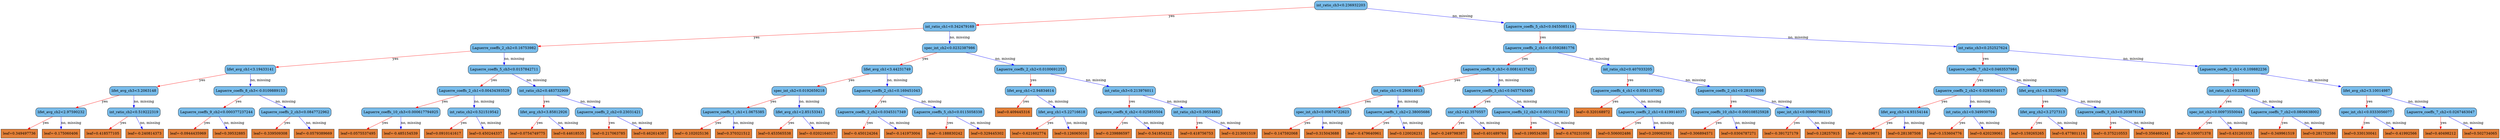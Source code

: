 digraph {
	graph [bb="0,0,8134.8,567",
		rankdir=TB
	];
	node [label="\N"];
	0	[fillcolor="#78bceb",
		height=0.5,
		label="int_ratio_ch3<0.236932203",
		pos="3903.9,549",
		shape=box,
		style="filled, rounded",
		width=2.3264];
	1	[fillcolor="#78bceb",
		height=0.5,
		label="int_ratio_ch1<0.342479169",
		pos="2950.9,460.5",
		shape=box,
		style="filled, rounded",
		width=2.3264];
	0 -> 1	[color="#FF0000",
		label=yes,
		lp="3521.9,504.75",
		pos="e,3035,469.14 3819.7,540.36 3642.7,524.3 3233,487.1 3046.4,470.17"];
	2	[fillcolor="#78bceb",
		height=0.5,
		label="Laguerre_coeffs_5_ch3<0.0455085114",
		pos="5040.9,460.5",
		shape=box,
		style="filled, rounded",
		width=3.2014];
	0 -> 2	[color="#0000FF",
		label="no, missing",
		lp="4606.8,504.75",
		pos="e,4925.5,470.28 3987.9,541.6 4185.5,526.58 4680,488.95 4914.2,471.14"];
	3	[fillcolor="#78bceb",
		height=0.5,
		label="Laguerre_coeffs_2_ch2<0.16753982",
		pos="1636.9,372",
		shape=box,
		style="filled, rounded",
		width=3.0139];
	1 -> 3	[color="#FF0000",
		label=yes,
		lp="2420.9,416.25",
		pos="e,1745.5,380.15 2866.7,453.96 2640.6,439.08 2019.8,398.21 1757,380.91"];
	4	[fillcolor="#78bceb",
		height=0.5,
		label="spec_int_ch2<0.0232387986",
		pos="2950.9,372",
		shape=box,
		style="filled, rounded",
		width=2.4097];
	1 -> 4	[color="#0000FF",
		label="no, missing",
		lp="2982.8,416.25",
		pos="e,2950.9,390.35 2950.9,442.41 2950.9,430.76 2950.9,415.05 2950.9,401.52"];
	5	[fillcolor="#78bceb",
		height=0.5,
		label="Laguerre_coeffs_2_ch1<-0.0592881776",
		pos="5040.9,372",
		shape=box,
		style="filled, rounded",
		width=3.2639];
	2 -> 5	[color="#FF0000",
		label=yes,
		lp="5049.9,416.25",
		pos="e,5040.9,390.35 5040.9,442.41 5040.9,430.76 5040.9,415.05 5040.9,401.52"];
	6	[fillcolor="#78bceb",
		height=0.5,
		label="int_ratio_ch3<0.252527624",
		pos="6468.9,372",
		shape=box,
		style="filled, rounded",
		width=2.3264];
	2 -> 6	[color="#0000FF",
		label="no, missing",
		lp="5914.8,416.25",
		pos="e,6384.9,378.09 5156.5,452.49 5431.5,435.84 6120.3,394.12 6373.5,378.78"];
	7	[fillcolor="#78bceb",
		height=0.5,
		label="lifet_avg_ch1<3.19433141",
		pos="838.88,283.5",
		shape=box,
		style="filled, rounded",
		width=2.2639];
	3 -> 7	[color="#FF0000",
		label=yes,
		lp="1318.9,327.75",
		pos="e,920.64,293.36 1528,359.2 1370.2,342.09 1080.4,310.68 931.95,294.59"];
	8	[fillcolor="#78bceb",
		height=0.5,
		label="Laguerre_coeffs_5_ch3<0.0157842711",
		pos="1636.9,283.5",
		shape=box,
		style="filled, rounded",
		width=3.2014];
	3 -> 8	[color="#0000FF",
		label="no, missing",
		lp="1668.8,327.75",
		pos="e,1636.9,301.85 1636.9,353.91 1636.9,342.26 1636.9,326.55 1636.9,313.02"];
	9	[fillcolor="#78bceb",
		height=0.5,
		label="lifet_avg_ch1<3.44231749",
		pos="2889.9,283.5",
		shape=box,
		style="filled, rounded",
		width=2.2639];
	4 -> 9	[color="#FF0000",
		label=yes,
		lp="2934.9,327.75",
		pos="e,2902.1,301.85 2938.8,353.91 2930.2,341.67 2918.4,324.95 2908.6,310.99"];
	10	[fillcolor="#78bceb",
		height=0.5,
		label="Laguerre_coeffs_2_ch2<0.0100691253",
		pos="3385.9,283.5",
		shape=box,
		style="filled, rounded",
		width=3.2014];
	4 -> 10	[color="#0000FF",
		label="no, missing",
		lp="3239.8,327.75",
		pos="e,3298,301.97 3038.1,353.65 3110.1,339.34 3212.2,319.03 3287.2,304.13"];
	15	[fillcolor="#78bceb",
		height=0.5,
		label="lifet_avg_ch3<3.2063148",
		pos="421.88,195",
		shape=box,
		style="filled, rounded",
		width=2.1701];
	7 -> 15	[color="#FF0000",
		label=yes,
		lp="676.88,239.25",
		pos="e,500.4,212.29 756.99,265.51 686.26,250.84 584.25,229.68 511.38,214.57"];
	16	[fillcolor="#78bceb",
		height=0.5,
		label="Laguerre_coeffs_8_ch3<-0.0109889153",
		pos="838.88,195",
		shape=box,
		style="filled, rounded",
		width=3.2639];
	7 -> 16	[color="#0000FF",
		label="no, missing",
		lp="870.75,239.25",
		pos="e,838.88,213.35 838.88,265.41 838.88,253.76 838.88,238.05 838.88,224.52"];
	17	[fillcolor="#78bceb",
		height=0.5,
		label="Laguerre_coeffs_2_ch1<0.00434393529",
		pos="1538.9,195",
		shape=box,
		style="filled, rounded",
		width=3.2951];
	8 -> 17	[color="#FF0000",
		label=yes,
		lp="1605.9,239.25",
		pos="e,1558.5,213.35 1617.5,265.41 1603.1,252.7 1583.2,235.16 1567.1,220.89"];
	18	[fillcolor="#78bceb",
		height=0.5,
		label="int_ratio_ch2<0.483732909",
		pos="1764.9,195",
		shape=box,
		style="filled, rounded",
		width=2.3264];
	8 -> 18	[color="#0000FF",
		label="no, missing",
		lp="1744.8,239.25",
		pos="e,1739.3,213.27 1662.5,265.2 1681.8,252.12 1708.6,234.01 1730,219.6"];
	31	[fillcolor="#78bceb",
		height=0.5,
		label="lifet_avg_ch2<2.97590232",
		pos="193.88,106.5",
		shape=box,
		style="filled, rounded",
		width=2.2639];
	15 -> 31	[color="#FF0000",
		label=yes,
		lp="337.88,150.75",
		pos="e,239.67,124.87 376.01,176.6 339.76,162.85 288.98,143.58 250.25,128.89"];
	32	[fillcolor="#78bceb",
		height=0.5,
		label="int_ratio_ch2<0.519222319",
		pos="421.88,106.5",
		shape=box,
		style="filled, rounded",
		width=2.3264];
	15 -> 32	[color="#0000FF",
		label="no, missing",
		lp="453.75,150.75",
		pos="e,421.88,124.85 421.88,176.91 421.88,165.26 421.88,149.55 421.88,136.02"];
	33	[fillcolor="#78bceb",
		height=0.5,
		label="Laguerre_coeffs_9_ch2<0.000377237244",
		pos="694.88,106.5",
		shape=box,
		style="filled, rounded",
		width=3.3889];
	16 -> 33	[color="#FF0000",
		label=yes,
		lp="788.88,150.75",
		pos="e,723.62,124.77 810.08,176.7 788.01,163.44 757.33,145.02 733.19,130.51"];
	34	[fillcolor="#78bceb",
		height=0.5,
		label="Laguerre_coeffs_2_ch3<0.0847722962",
		pos="949.88,106.5",
		shape=box,
		style="filled, rounded",
		width=3.2014];
	16 -> 34	[color="#0000FF",
		label="no, missing",
		lp="936.75,150.75",
		pos="e,927.72,124.77 861.07,176.7 877.63,163.8 900.47,146 918.84,131.68"];
	63	[fillcolor="#e48038",
		height=0.5,
		label="leaf=0.349497736",
		pos="57.875,18",
		shape=box,
		style=filled,
		width=1.6076];
	31 -> 63	[color="#FF0000",
		label=yes,
		lp="147.88,62.25",
		pos="e,85.023,36.267 166.68,88.203 146.02,75.062 117.38,56.846 94.67,42.403"];
	64	[fillcolor="#e48038",
		height=0.5,
		label="leaf=-0.175060406",
		pos="193.88,18",
		shape=box,
		style=filled,
		width=1.6701];
	31 -> 64	[color="#0000FF",
		label="no, missing",
		lp="225.75,62.25",
		pos="e,193.88,36.35 193.88,88.41 193.88,76.758 193.88,61.047 193.88,47.519"];
	65	[fillcolor="#e48038",
		height=0.5,
		label="leaf=0.418577105",
		pos="329.88,18",
		shape=box,
		style=filled,
		width=1.6076];
	32 -> 65	[color="#FF0000",
		label=yes,
		lp="393.88,62.25",
		pos="e,348.33,36.35 403.7,88.41 390.18,75.698 371.52,58.157 356.35,43.889"];
	66	[fillcolor="#e48038",
		height=0.5,
		label="leaf=-0.240814373",
		pos="465.88,18",
		shape=box,
		style=filled,
		width=1.6701];
	32 -> 66	[color="#0000FF",
		label="no, missing",
		lp="479.75,62.25",
		pos="e,457.05,36.35 430.57,88.41 436.68,76.405 444.97,60.091 451.99,46.295"];
	67	[fillcolor="#e48038",
		height=0.5,
		label="leaf=-0.0944435969",
		pos="607.88,18",
		shape=box,
		style=filled,
		width=1.7639];
	33 -> 67	[color="#FF0000",
		label=yes,
		lp="668.88,62.25",
		pos="e,625.33,36.35 677.69,88.41 665.02,75.816 647.58,58.481 633.31,44.286"];
	68	[fillcolor="#e48038",
		height=0.5,
		label="leaf=0.39532885",
		pos="743.88,18",
		shape=box,
		style=filled,
		width=1.5139];
	33 -> 68	[color="#0000FF",
		label="no, missing",
		lp="755.75,62.25",
		pos="e,734.05,36.35 704.56,88.41 711.36,76.405 720.6,60.091 728.41,46.295"];
	69	[fillcolor="#e48038",
		height=0.5,
		label="leaf=-0.339509308",
		pos="876.88,18",
		shape=box,
		style=filled,
		width=1.6701];
	34 -> 69	[color="#FF0000",
		label=yes,
		lp="929.88,62.25",
		pos="e,891.52,36.35 935.45,88.41 925.02,76.051 910.74,59.127 898.89,45.085"];
	70	[fillcolor="#e48038",
		height=0.5,
		label="leaf=-0.0579389669",
		pos="1018.9,18",
		shape=box,
		style=filled,
		width=1.7639];
	34 -> 70	[color="#0000FF",
		label="no, missing",
		lp="1022.8,62.25",
		pos="e,1005,36.35 963.51,88.41 973.37,76.051 986.87,59.127 998.07,45.085"];
	35	[fillcolor="#78bceb",
		height=0.5,
		label="Laguerre_coeffs_10_ch3<0.000617794925",
		pos="1300.9,106.5",
		shape=box,
		style="filled, rounded",
		width=3.4826];
	17 -> 35	[color="#FF0000",
		label=yes,
		lp="1450.9,150.75",
		pos="e,1348.7,124.87 1491,176.6 1453.1,162.82 1399.9,143.5 1359.5,128.79"];
	36	[fillcolor="#78bceb",
		height=0.5,
		label="int_ratio_ch2<0.521519542",
		pos="1538.9,106.5",
		shape=box,
		style="filled, rounded",
		width=2.3264];
	17 -> 36	[color="#0000FF",
		label="no, missing",
		lp="1570.8,150.75",
		pos="e,1538.9,124.85 1538.9,176.91 1538.9,165.26 1538.9,149.55 1538.9,136.02"];
	37	[fillcolor="#78bceb",
		height=0.5,
		label="lifet_avg_ch3<3.85812926",
		pos="1764.9,106.5",
		shape=box,
		style="filled, rounded",
		width=2.2639];
	18 -> 37	[color="#FF0000",
		label=yes,
		lp="1773.9,150.75",
		pos="e,1764.9,124.85 1764.9,176.91 1764.9,165.26 1764.9,149.55 1764.9,136.02"];
	38	[fillcolor="#78bceb",
		height=0.5,
		label="Laguerre_coeffs_2_ch2<0.23031421",
		pos="1977.9,106.5",
		shape=box,
		style="filled, rounded",
		width=3.0139];
	18 -> 38	[color="#0000FF",
		label="no, missing",
		lp="1922.8,150.75",
		pos="e,1935.1,124.87 1807.7,176.6 1841.4,162.9 1888.6,143.75 1924.7,129.08"];
	71	[fillcolor="#e48038",
		height=0.5,
		label="leaf=0.0575537495",
		pos="1161.9,18",
		shape=box,
		style=filled,
		width=1.7014];
	35 -> 71	[color="#FF0000",
		label=yes,
		lp="1252.9,62.25",
		pos="e,1189.6,36.267 1273.1,88.203 1251.9,75.003 1222.4,56.683 1199.2,42.209"];
	72	[fillcolor="#e48038",
		height=0.5,
		label="leaf=-0.485154539",
		pos="1300.9,18",
		shape=box,
		style=filled,
		width=1.6701];
	35 -> 72	[color="#0000FF",
		label="no, missing",
		lp="1332.8,62.25",
		pos="e,1300.9,36.35 1300.9,88.41 1300.9,76.758 1300.9,61.047 1300.9,47.519"];
	73	[fillcolor="#e48038",
		height=0.5,
		label="leaf=0.0910141617",
		pos="1439.9,18",
		shape=box,
		style=filled,
		width=1.7014];
	36 -> 73	[color="#FF0000",
		label=yes,
		lp="1507.9,62.25",
		pos="e,1459.7,36.35 1519.3,88.41 1504.8,75.698 1484.7,58.157 1468.4,43.889"];
	74	[fillcolor="#e48038",
		height=0.5,
		label="leaf=0.450244337",
		pos="1576.9,18",
		shape=box,
		style=filled,
		width=1.6076];
	36 -> 74	[color="#0000FF",
		label="no, missing",
		lp="1593.8,62.25",
		pos="e,1569.3,36.35 1546.4,88.41 1551.6,76.522 1558.7,60.41 1564.7,46.702"];
	75	[fillcolor="#e48038",
		height=0.5,
		label="leaf=0.0754749775",
		pos="1713.9,18",
		shape=box,
		style=filled,
		width=1.7014];
	37 -> 75	[color="#FF0000",
		label=yes,
		lp="1753.9,62.25",
		pos="e,1724.1,36.35 1754.8,88.41 1747.7,76.287 1737.9,59.77 1729.7,45.89"];
	76	[fillcolor="#e48038",
		height=0.5,
		label="leaf=0.44618535",
		pos="1847.9,18",
		shape=box,
		style=filled,
		width=1.5139];
	37 -> 76	[color="#0000FF",
		label="no, missing",
		lp="1845.8,62.25",
		pos="e,1831.2,36.35 1781.3,88.41 1793.4,75.816 1810,58.481 1823.6,44.286"];
	77	[fillcolor="#e48038",
		height=0.5,
		label="leaf=0.217063785",
		pos="1977.9,18",
		shape=box,
		style=filled,
		width=1.6076];
	38 -> 77	[color="#FF0000",
		label=yes,
		lp="1986.9,62.25",
		pos="e,1977.9,36.35 1977.9,88.41 1977.9,76.758 1977.9,61.047 1977.9,47.519"];
	78	[fillcolor="#e48038",
		height=0.5,
		label="leaf=0.462614387",
		pos="2111.9,18",
		shape=box,
		style=filled,
		width=1.6076];
	38 -> 78	[color="#0000FF",
		label="no, missing",
		lp="2089.8,62.25",
		pos="e,2085.1,36.267 2004.7,88.203 2025,75.062 2053.2,56.846 2075.6,42.403"];
	19	[fillcolor="#78bceb",
		height=0.5,
		label="spec_int_ch2<0.0192659218",
		pos="2608.9,195",
		shape=box,
		style="filled, rounded",
		width=2.4097];
	9 -> 19	[color="#FF0000",
		label=yes,
		lp="2783.9,239.25",
		pos="e,2665.3,213.37 2833.3,265.1 2788,251.14 2724.2,231.51 2676.2,216.73"];
	20	[fillcolor="#78bceb",
		height=0.5,
		label="Laguerre_coeffs_2_ch1<0.169451043",
		pos="2889.9,195",
		shape=box,
		style="filled, rounded",
		width=3.1076];
	9 -> 20	[color="#0000FF",
		label="no, missing",
		lp="2921.8,239.25",
		pos="e,2889.9,213.35 2889.9,265.41 2889.9,253.76 2889.9,238.05 2889.9,224.52"];
	21	[fillcolor="#78bceb",
		height=0.5,
		label="lifet_avg_ch1<2.94834614",
		pos="3385.9,195",
		shape=box,
		style="filled, rounded",
		width=2.2639];
	10 -> 21	[color="#FF0000",
		label=yes,
		lp="3394.9,239.25",
		pos="e,3385.9,213.35 3385.9,265.41 3385.9,253.76 3385.9,238.05 3385.9,224.52"];
	22	[fillcolor="#78bceb",
		height=0.5,
		label="int_ratio_ch3<0.213976011",
		pos="3668.9,195",
		shape=box,
		style="filled, rounded",
		width=2.3264];
	10 -> 22	[color="#0000FF",
		label="no, missing",
		lp="3584.8,239.25",
		pos="e,3612,213.37 3442.8,265.1 3488.5,251.14 3552.7,231.51 3601,216.73"];
	39	[fillcolor="#78bceb",
		height=0.5,
		label="Laguerre_coeffs_1_ch1<1.0675385",
		pos="2383.9,106.5",
		shape=box,
		style="filled, rounded",
		width=2.9201];
	19 -> 39	[color="#FF0000",
		label=yes,
		lp="2525.9,150.75",
		pos="e,2429.1,124.87 2563.6,176.6 2527.8,162.85 2477.7,143.58 2439.5,128.89"];
	40	[fillcolor="#78bceb",
		height=0.5,
		label="lifet_avg_ch1<2.85153341",
		pos="2608.9,106.5",
		shape=box,
		style="filled, rounded",
		width=2.2639];
	19 -> 40	[color="#0000FF",
		label="no, missing",
		lp="2640.8,150.75",
		pos="e,2608.9,124.85 2608.9,176.91 2608.9,165.26 2608.9,149.55 2608.9,136.02"];
	41	[fillcolor="#78bceb",
		height=0.5,
		label="Laguerre_coeffs_2_ch2<0.0345317349",
		pos="2846.9,106.5",
		shape=box,
		style="filled, rounded",
		width=3.2014];
	20 -> 41	[color="#FF0000",
		label=yes,
		lp="2881.9,150.75",
		pos="e,2855.5,124.85 2881.4,176.91 2875.4,164.9 2867.3,148.59 2860.4,134.8"];
	42	[fillcolor="#78bceb",
		height=0.5,
		label="Laguerre_coeffs_5_ch3<0.0115058338",
		pos="3095.9,106.5",
		shape=box,
		style="filled, rounded",
		width=3.2014];
	20 -> 42	[color="#0000FF",
		label="no, missing",
		lp="3043.8,150.75",
		pos="e,3054.4,124.91 2931.1,176.7 2963.5,163.08 3009,143.99 3043.9,129.32"];
	79	[fillcolor="#e48038",
		height=0.5,
		label="leaf=-0.102025136",
		pos="2247.9,18",
		shape=box,
		style=filled,
		width=1.6701];
	39 -> 79	[color="#FF0000",
		label=yes,
		lp="2337.9,62.25",
		pos="e,2275,36.267 2356.7,88.203 2336,75.062 2307.4,56.846 2284.7,42.403"];
	80	[fillcolor="#e48038",
		height=0.5,
		label="leaf=0.370321512",
		pos="2383.9,18",
		shape=box,
		style=filled,
		width=1.6076];
	39 -> 80	[color="#0000FF",
		label="no, missing",
		lp="2415.8,62.25",
		pos="e,2383.9,36.35 2383.9,88.41 2383.9,76.758 2383.9,61.047 2383.9,47.519"];
	81	[fillcolor="#e48038",
		height=0.5,
		label="leaf=0.453565538",
		pos="2517.9,18",
		shape=box,
		style=filled,
		width=1.6076];
	40 -> 81	[color="#FF0000",
		label=yes,
		lp="2580.9,62.25",
		pos="e,2536.1,36.35 2590.9,88.41 2577.5,75.698 2559.1,58.157 2544.1,43.889"];
	82	[fillcolor="#e48038",
		height=0.5,
		label="leaf=-0.0202164017",
		pos="2656.9,18",
		shape=box,
		style=filled,
		width=1.7639];
	40 -> 82	[color="#0000FF",
		label="no, missing",
		lp="2669.8,62.25",
		pos="e,2647.2,36.35 2618.4,88.41 2625,76.405 2634.1,60.091 2641.7,46.295"];
	83	[fillcolor="#e48038",
		height=0.5,
		label="leaf=-0.450124264",
		pos="2798.9,18",
		shape=box,
		style=filled,
		width=1.6701];
	41 -> 83	[color="#FF0000",
		label=yes,
		lp="2836.9,62.25",
		pos="e,2808.5,36.35 2837.4,88.41 2830.7,76.405 2821.7,60.091 2814,46.295"];
	84	[fillcolor="#e48038",
		height=0.5,
		label="leaf=-0.141973004",
		pos="2936.9,18",
		shape=box,
		style=filled,
		width=1.6701];
	41 -> 84	[color="#0000FF",
		label="no, missing",
		lp="2932.8,62.25",
		pos="e,2918.8,36.35 2864.7,88.41 2877.8,75.816 2895.8,58.481 2910.6,44.286"];
	85	[fillcolor="#e48038",
		height=0.5,
		label="leaf=-0.188830242",
		pos="3074.9,18",
		shape=box,
		style=filled,
		width=1.6701];
	42 -> 85	[color="#FF0000",
		label=yes,
		lp="3096.9,62.25",
		pos="e,3079.1,36.35 3091.7,88.41 3088.9,76.758 3085.1,61.047 3081.8,47.519"];
	86	[fillcolor="#e48038",
		height=0.5,
		label="leaf=0.329445302",
		pos="3210.9,18",
		shape=box,
		style=filled,
		width=1.6076];
	42 -> 86	[color="#0000FF",
		label="no, missing",
		lp="3195.8,62.25",
		pos="e,3187.9,36.267 3118.9,88.203 3136,75.297 3159.7,57.498 3178.7,43.183"];
	43	[fillcolor="#e48038",
		height=0.5,
		label="leaf=0.409445316",
		pos="3293.9,106.5",
		shape=box,
		style=filled,
		width=1.6076];
	21 -> 43	[color="#FF0000",
		label=yes,
		lp="3357.9,150.75",
		pos="e,3312.3,124.85 3367.7,176.91 3354.2,164.2 3335.5,146.66 3320.3,132.39"];
	44	[fillcolor="#78bceb",
		height=0.5,
		label="lifet_avg_ch1<5.22716618",
		pos="3450.9,106.5",
		shape=box,
		style="filled, rounded",
		width=2.2639];
	21 -> 44	[color="#0000FF",
		label="no, missing",
		lp="3456.8,150.75",
		pos="e,3437.8,124.85 3398.7,176.91 3407.9,164.67 3420.5,147.95 3431,133.99"];
	45	[fillcolor="#78bceb",
		height=0.5,
		label="Laguerre_coeffs_6_ch2<-0.025855504",
		pos="3668.9,106.5",
		shape=box,
		style="filled, rounded",
		width=3.1701];
	22 -> 45	[color="#FF0000",
		label=yes,
		lp="3677.9,150.75",
		pos="e,3668.9,124.85 3668.9,176.91 3668.9,165.26 3668.9,149.55 3668.9,136.02"];
	46	[fillcolor="#78bceb",
		height=0.5,
		label="int_ratio_ch2<0.39554882",
		pos="3892.9,106.5",
		shape=box,
		style="filled, rounded",
		width=2.2326];
	22 -> 46	[color="#0000FF",
		label="no, missing",
		lp="3833.8,150.75",
		pos="e,3847.9,124.87 3713.9,176.6 3749.6,162.85 3799.4,143.58 3837.5,128.89"];
	87	[fillcolor="#e48038",
		height=0.5,
		label="leaf=-0.621602774",
		pos="3346.9,18",
		shape=box,
		style=filled,
		width=1.6701];
	44 -> 87	[color="#FF0000",
		label=yes,
		lp="3417.9,62.25",
		pos="e,3367.7,36.35 3430.3,88.41 3414.9,75.581 3393.6,57.831 3376.3,43.493"];
	88	[fillcolor="#e48038",
		height=0.5,
		label="leaf=0.126065016",
		pos="3482.9,18",
		shape=box,
		style=filled,
		width=1.6076];
	44 -> 88	[color="#0000FF",
		label="no, missing",
		lp="3501.8,62.25",
		pos="e,3476.5,36.35 3457.2,88.41 3461.6,76.64 3467.4,60.729 3472.5,47.11"];
	89	[fillcolor="#e48038",
		height=0.5,
		label="leaf=-0.239886597",
		pos="3618.9,18",
		shape=box,
		style=filled,
		width=1.6701];
	45 -> 89	[color="#FF0000",
		label=yes,
		lp="3657.9,62.25",
		pos="e,3628.9,36.35 3659,88.41 3652.1,76.405 3642.6,60.091 3634.7,46.295"];
	90	[fillcolor="#e48038",
		height=0.5,
		label="leaf=-0.541854322",
		pos="3756.9,18",
		shape=box,
		style=filled,
		width=1.6701];
	45 -> 90	[color="#0000FF",
		label="no, missing",
		lp="3752.8,62.25",
		pos="e,3739.2,36.35 3686.3,88.41 3699.1,75.816 3716.7,58.481 3731.2,44.286"];
	91	[fillcolor="#e48038",
		height=0.5,
		label="leaf=0.418756753",
		pos="3892.9,18",
		shape=box,
		style=filled,
		width=1.6076];
	46 -> 91	[color="#FF0000",
		label=yes,
		lp="3901.9,62.25",
		pos="e,3892.9,36.35 3892.9,88.41 3892.9,76.758 3892.9,61.047 3892.9,47.519"];
	92	[fillcolor="#e48038",
		height=0.5,
		label="leaf=-0.213001519",
		pos="4028.9,18",
		shape=box,
		style=filled,
		width=1.6701];
	46 -> 92	[color="#0000FF",
		label="no, missing",
		lp="4005.8,62.25",
		pos="e,4001.7,36.267 3920.1,88.203 3940.7,75.062 3969.4,56.846 3992.1,42.403"];
	11	[fillcolor="#78bceb",
		height=0.5,
		label="Laguerre_coeffs_8_ch3<-0.00814137422",
		pos="4835.9,283.5",
		shape=box,
		style="filled, rounded",
		width=3.3576];
	5 -> 11	[color="#FF0000",
		label=yes,
		lp="4965.9,327.75",
		pos="e,4877.1,301.91 4999.9,353.7 4967.6,340.08 4922.4,320.99 4887.6,306.32"];
	12	[fillcolor="#78bceb",
		height=0.5,
		label="int_ratio_ch2<0.407033205",
		pos="5242.9,283.5",
		shape=box,
		style="filled, rounded",
		width=2.3264];
	5 -> 12	[color="#0000FF",
		label="no, missing",
		lp="5192.8,327.75",
		pos="e,5202.2,301.91 5081.3,353.7 5113.1,340.08 5157.7,320.99 5191.9,306.32"];
	13	[fillcolor="#78bceb",
		height=0.5,
		label="Laguerre_coeffs_7_ch2<0.0463537984",
		pos="6468.9,283.5",
		shape=box,
		style="filled, rounded",
		width=3.2014];
	6 -> 13	[color="#FF0000",
		label=yes,
		lp="6477.9,327.75",
		pos="e,6468.9,301.85 6468.9,353.91 6468.9,342.26 6468.9,326.55 6468.9,313.02"];
	14	[fillcolor="#78bceb",
		height=0.5,
		label="Laguerre_coeffs_2_ch1<-0.109882236",
		pos="7327.9,283.5",
		shape=box,
		style="filled, rounded",
		width=3.1701];
	6 -> 14	[color="#0000FF",
		label="no, missing",
		lp="7007.8,327.75",
		pos="e,7213.5,296.02 6552.8,362.55 6704.4,347.28 7024.5,315.05 7202.3,297.15"];
	23	[fillcolor="#78bceb",
		height=0.5,
		label="int_ratio_ch1<0.280614913",
		pos="4547.9,195",
		shape=box,
		style="filled, rounded",
		width=2.3264];
	11 -> 23	[color="#FF0000",
		label=yes,
		lp="4726.9,239.25",
		pos="e,4605.7,213.37 4777.9,265.1 4731.4,251.11 4665.8,231.42 4616.6,216.64"];
	24	[fillcolor="#78bceb",
		height=0.5,
		label="Laguerre_coeffs_3_ch1<0.0457743406",
		pos="4835.9,195",
		shape=box,
		style="filled, rounded",
		width=3.2014];
	11 -> 24	[color="#0000FF",
		label="no, missing",
		lp="4867.8,239.25",
		pos="e,4835.9,213.35 4835.9,265.41 4835.9,253.76 4835.9,238.05 4835.9,224.52"];
	25	[fillcolor="#78bceb",
		height=0.5,
		label="Laguerre_coeffs_4_ch1<-0.0561107062",
		pos="5242.9,195",
		shape=box,
		style="filled, rounded",
		width=3.2639];
	12 -> 25	[color="#FF0000",
		label=yes,
		lp="5251.9,239.25",
		pos="e,5242.9,213.35 5242.9,265.41 5242.9,253.76 5242.9,238.05 5242.9,224.52"];
	26	[fillcolor="#78bceb",
		height=0.5,
		label="Laguerre_coeffs_2_ch1<0.281915098",
		pos="5630.9,195",
		shape=box,
		style="filled, rounded",
		width=3.1076];
	12 -> 26	[color="#0000FF",
		label="no, missing",
		lp="5503.8,239.25",
		pos="e,5552.6,213.45 5320.9,265.1 5384.8,250.87 5475,230.74 5541.7,215.88"];
	47	[fillcolor="#78bceb",
		height=0.5,
		label="spec_int_ch3<0.00674722623",
		pos="4302.9,106.5",
		shape=box,
		style="filled, rounded",
		width=2.5035];
	23 -> 47	[color="#FF0000",
		label=yes,
		lp="4456.9,150.75",
		pos="e,4352.1,124.87 4498.6,176.6 4459.5,162.79 4404.6,143.42 4362.9,128.7"];
	48	[fillcolor="#78bceb",
		height=0.5,
		label="Laguerre_coeffs_1_ch2<2.38005686",
		pos="4547.9,106.5",
		shape=box,
		style="filled, rounded",
		width=3.0139];
	23 -> 48	[color="#0000FF",
		label="no, missing",
		lp="4579.8,150.75",
		pos="e,4547.9,124.85 4547.9,176.91 4547.9,165.26 4547.9,149.55 4547.9,136.02"];
	49	[fillcolor="#78bceb",
		height=0.5,
		label="snr_ch2<42.3570557",
		pos="4772.9,106.5",
		shape=box,
		style="filled, rounded",
		width=1.8264];
	24 -> 49	[color="#FF0000",
		label=yes,
		lp="4819.9,150.75",
		pos="e,4785.5,124.85 4823.4,176.91 4814.5,164.67 4802.3,147.95 4792.2,133.99"];
	50	[fillcolor="#78bceb",
		height=0.5,
		label="Laguerre_coeffs_12_ch2<-0.00311270612",
		pos="4980.9,106.5",
		shape=box,
		style="filled, rounded",
		width=3.4514];
	24 -> 50	[color="#0000FF",
		label="no, missing",
		lp="4953.8,150.75",
		pos="e,4951.9,124.77 4864.9,176.7 4887.1,163.44 4918,145.02 4942.3,130.51"];
	93	[fillcolor="#e48038",
		height=0.5,
		label="leaf=-0.147592068",
		pos="4166.9,18",
		shape=box,
		style=filled,
		width=1.6701];
	47 -> 93	[color="#FF0000",
		label=yes,
		lp="4256.9,62.25",
		pos="e,4194,36.267 4275.7,88.203 4255,75.062 4226.4,56.846 4203.7,42.403"];
	94	[fillcolor="#e48038",
		height=0.5,
		label="leaf=0.315043688",
		pos="4302.9,18",
		shape=box,
		style=filled,
		width=1.6076];
	47 -> 94	[color="#0000FF",
		label="no, missing",
		lp="4334.8,62.25",
		pos="e,4302.9,36.35 4302.9,88.41 4302.9,76.758 4302.9,61.047 4302.9,47.519"];
	95	[fillcolor="#e48038",
		height=0.5,
		label="leaf=-0.479640961",
		pos="4438.9,18",
		shape=box,
		style=filled,
		width=1.6701];
	48 -> 95	[color="#FF0000",
		label=yes,
		lp="4512.9,62.25",
		pos="e,4460.6,36.267 4526.1,88.203 4509.9,75.356 4487.6,57.661 4469.6,43.38"];
	96	[fillcolor="#e48038",
		height=0.5,
		label="leaf=0.120026231",
		pos="4574.9,18",
		shape=box,
		style=filled,
		width=1.6076];
	48 -> 96	[color="#0000FF",
		label="no, missing",
		lp="4595.8,62.25",
		pos="e,4569.5,36.35 4553.2,88.41 4556.9,76.64 4561.8,60.729 4566.1,47.11"];
	97	[fillcolor="#e48038",
		height=0.5,
		label="leaf=-0.249798387",
		pos="4710.9,18",
		shape=box,
		style=filled,
		width=1.6701];
	49 -> 97	[color="#FF0000",
		label=yes,
		lp="4756.9,62.25",
		pos="e,4723.3,36.35 4760.6,88.41 4751.9,76.169 4739.9,59.449 4729.9,45.487"];
	98	[fillcolor="#e48038",
		height=0.5,
		label="leaf=0.401489764",
		pos="4846.9,18",
		shape=box,
		style=filled,
		width=1.6076];
	49 -> 98	[color="#0000FF",
		label="no, missing",
		lp="4848.8,62.25",
		pos="e,4832,36.35 4787.5,88.41 4798.1,76.051 4812.5,59.127 4824.6,45.085"];
	99	[fillcolor="#e48038",
		height=0.5,
		label="leaf=0.199534386",
		pos="4980.9,18",
		shape=box,
		style=filled,
		width=1.6076];
	50 -> 99	[color="#FF0000",
		label=yes,
		lp="4989.9,62.25",
		pos="e,4980.9,36.35 4980.9,88.41 4980.9,76.758 4980.9,61.047 4980.9,47.519"];
	100	[fillcolor="#e48038",
		height=0.5,
		label="leaf=-0.470231056",
		pos="5116.9,18",
		shape=box,
		style=filled,
		width=1.6701];
	50 -> 100	[color="#0000FF",
		label="no, missing",
		lp="5093.8,62.25",
		pos="e,5089.7,36.267 5008.1,88.203 5028.7,75.062 5057.4,56.846 5080.1,42.403"];
	51	[fillcolor="#e48038",
		height=0.5,
		label="leaf=-0.320168972",
		pos="5182.9,106.5",
		shape=box,
		style=filled,
		width=1.6701];
	25 -> 51	[color="#FF0000",
		label=yes,
		lp="5227.9,150.75",
		pos="e,5194.9,124.85 5231,176.91 5222.5,164.67 5210.9,147.95 5201.2,133.99"];
	52	[fillcolor="#78bceb",
		height=0.5,
		label="Laguerre_coeffs_2_ch1<0.419914037",
		pos="5372.9,106.5",
		shape=box,
		style="filled, rounded",
		width=3.1076];
	25 -> 52	[color="#0000FF",
		label="no, missing",
		lp="5351.8,150.75",
		pos="e,5346.9,124.77 5268.9,176.7 5288.5,163.62 5315.8,145.51 5337.4,131.1"];
	53	[fillcolor="#78bceb",
		height=0.5,
		label="Laguerre_coeffs_10_ch3<-0.000108525928",
		pos="5630.9,106.5",
		shape=box,
		style="filled, rounded",
		width=3.5451];
	26 -> 53	[color="#FF0000",
		label=yes,
		lp="5639.9,150.75",
		pos="e,5630.9,124.85 5630.9,176.91 5630.9,165.26 5630.9,149.55 5630.9,136.02"];
	54	[fillcolor="#78bceb",
		height=0.5,
		label="spec_int_ch1<0.00960780215",
		pos="5866.9,106.5",
		shape=box,
		style="filled, rounded",
		width=2.5035];
	26 -> 54	[color="#0000FF",
		label="no, missing",
		lp="5802.8,150.75",
		pos="e,5819.5,124.87 5678.3,176.6 5716,162.82 5768.7,143.5 5808.8,128.79"];
	101	[fillcolor="#e48038",
		height=0.5,
		label="leaf=0.506002486",
		pos="5252.9,18",
		shape=box,
		style=filled,
		width=1.6076];
	52 -> 101	[color="#FF0000",
		label=yes,
		lp="5332.9,62.25",
		pos="e,5276.8,36.267 5348.9,88.203 5330.9,75.238 5306.1,57.336 5286.2,42.988"];
	102	[fillcolor="#e48038",
		height=0.5,
		label="leaf=0.209062591",
		pos="5386.9,18",
		shape=box,
		style=filled,
		width=1.6076];
	52 -> 102	[color="#0000FF",
		label="no, missing",
		lp="5413.8,62.25",
		pos="e,5384.1,36.35 5375.6,88.41 5377.5,76.758 5380.1,61.047 5382.3,47.519"];
	103	[fillcolor="#e48038",
		height=0.5,
		label="leaf=0.306894571",
		pos="5520.9,18",
		shape=box,
		style=filled,
		width=1.6076];
	53 -> 103	[color="#FF0000",
		label=yes,
		lp="5594.9,62.25",
		pos="e,5542.8,36.267 5608.9,88.203 5592.5,75.356 5570,57.661 5551.9,43.38"];
	104	[fillcolor="#e48038",
		height=0.5,
		label="leaf=0.0304787271",
		pos="5657.9,18",
		shape=box,
		style=filled,
		width=1.7014];
	53 -> 104	[color="#0000FF",
		label="no, missing",
		lp="5678.8,62.25",
		pos="e,5652.5,36.35 5636.2,88.41 5639.9,76.64 5644.8,60.729 5649.1,47.11"];
	105	[fillcolor="#e48038",
		height=0.5,
		label="leaf=-0.391727179",
		pos="5796.9,18",
		shape=box,
		style=filled,
		width=1.6701];
	54 -> 105	[color="#FF0000",
		label=yes,
		lp="5847.9,62.25",
		pos="e,5810.9,36.35 5853,88.41 5843,76.051 5829.3,59.127 5818,45.085"];
	106	[fillcolor="#e48038",
		height=0.5,
		label="leaf=0.128257915",
		pos="5932.9,18",
		shape=box,
		style=filled,
		width=1.6076];
	54 -> 106	[color="#0000FF",
		label="no, missing",
		lp="5937.8,62.25",
		pos="e,5919.6,36.35 5879.9,88.41 5889.3,76.169 5902,59.449 5912.7,45.487"];
	27	[fillcolor="#78bceb",
		height=0.5,
		label="Laguerre_coeffs_2_ch2<-0.0293654017",
		pos="6397.9,195",
		shape=box,
		style="filled, rounded",
		width=3.2639];
	13 -> 27	[color="#FF0000",
		label=yes,
		lp="6448.9,239.25",
		pos="e,6412.1,213.35 6454.8,265.41 6444.7,253.05 6430.8,236.13 6419.3,222.08"];
	28	[fillcolor="#78bceb",
		height=0.5,
		label="lifet_avg_ch1<4.35259676",
		pos="6646.9,195",
		shape=box,
		style="filled, rounded",
		width=2.2639];
	13 -> 28	[color="#0000FF",
		label="no, missing",
		lp="6605.8,239.25",
		pos="e,6611,213.41 6504.5,265.2 6532.1,251.75 6570.8,232.99 6600.8,218.39"];
	29	[fillcolor="#78bceb",
		height=0.5,
		label="int_ratio_ch1<0.229361415",
		pos="7327.9,195",
		shape=box,
		style="filled, rounded",
		width=2.3264];
	14 -> 29	[color="#FF0000",
		label=yes,
		lp="7336.9,239.25",
		pos="e,7327.9,213.35 7327.9,265.41 7327.9,253.76 7327.9,238.05 7327.9,224.52"];
	30	[fillcolor="#78bceb",
		height=0.5,
		label="lifet_avg_ch2<3.10014987",
		pos="7705.9,195",
		shape=box,
		style="filled, rounded",
		width=2.2639];
	14 -> 30	[color="#0000FF",
		label="no, missing",
		lp="7582.8,239.25",
		pos="e,7629.6,213.45 7403.9,265.1 7466,250.9 7553.7,230.82 7618.6,215.97"];
	55	[fillcolor="#78bceb",
		height=0.5,
		label="lifet_avg_ch3<4.93154144",
		pos="6198.9,106.5",
		shape=box,
		style="filled, rounded",
		width=2.2639];
	27 -> 55	[color="#FF0000",
		label=yes,
		lp="6325.9,150.75",
		pos="e,6238.9,124.91 6358.1,176.7 6326.7,163.08 6282.8,143.99 6249.1,129.32"];
	56	[fillcolor="#78bceb",
		height=0.5,
		label="int_ratio_ch1<0.349930704",
		pos="6397.9,106.5",
		shape=box,
		style="filled, rounded",
		width=2.3264];
	27 -> 56	[color="#0000FF",
		label="no, missing",
		lp="6429.8,150.75",
		pos="e,6397.9,124.85 6397.9,176.91 6397.9,165.26 6397.9,149.55 6397.9,136.02"];
	57	[fillcolor="#78bceb",
		height=0.5,
		label="lifet_avg_ch2<3.2727313",
		pos="6646.9,106.5",
		shape=box,
		style="filled, rounded",
		width=2.1701];
	28 -> 57	[color="#FF0000",
		label=yes,
		lp="6655.9,150.75",
		pos="e,6646.9,124.85 6646.9,176.91 6646.9,165.26 6646.9,149.55 6646.9,136.02"];
	58	[fillcolor="#78bceb",
		height=0.5,
		label="Laguerre_coeffs_3_ch3<0.203878164",
		pos="6870.9,106.5",
		shape=box,
		style="filled, rounded",
		width=3.1076];
	28 -> 58	[color="#0000FF",
		label="no, missing",
		lp="6811.8,150.75",
		pos="e,6825.9,124.87 6691.9,176.6 6727.6,162.85 6777.4,143.58 6815.5,128.89"];
	107	[fillcolor="#e48038",
		height=0.5,
		label="leaf=-0.48629871",
		pos="6065.9,18",
		shape=box,
		style=filled,
		width=1.5764];
	55 -> 107	[color="#FF0000",
		label=yes,
		lp="6153.9,62.25",
		pos="e,6092.4,36.267 6172.3,88.203 6152.1,75.062 6124.1,56.846 6101.9,42.403"];
	108	[fillcolor="#e48038",
		height=0.5,
		label="leaf=0.281387508",
		pos="6198.9,18",
		shape=box,
		style=filled,
		width=1.6076];
	55 -> 108	[color="#0000FF",
		label="no, missing",
		lp="6230.8,62.25",
		pos="e,6198.9,36.35 6198.9,88.41 6198.9,76.758 6198.9,61.047 6198.9,47.519"];
	109	[fillcolor="#e48038",
		height=0.5,
		label="leaf=0.153604776",
		pos="6332.9,18",
		shape=box,
		style=filled,
		width=1.6076];
	56 -> 109	[color="#FF0000",
		label=yes,
		lp="6380.9,62.25",
		pos="e,6345.9,36.35 6385,88.41 6375.8,76.169 6363.3,59.449 6352.8,45.487"];
	110	[fillcolor="#e48038",
		height=0.5,
		label="leaf=0.420239061",
		pos="6466.9,18",
		shape=box,
		style=filled,
		width=1.6076];
	56 -> 110	[color="#0000FF",
		label="no, missing",
		lp="6470.8,62.25",
		pos="e,6453,36.35 6411.5,88.41 6421.4,76.051 6434.9,59.127 6446.1,45.085"];
	111	[fillcolor="#e48038",
		height=0.5,
		label="leaf=0.159265265",
		pos="6600.9,18",
		shape=box,
		style=filled,
		width=1.6076];
	57 -> 111	[color="#FF0000",
		label=yes,
		lp="6637.9,62.25",
		pos="e,6610.1,36.35 6637.8,88.41 6631.4,76.405 6622.7,60.091 6615.4,46.295"];
	112	[fillcolor="#e48038",
		height=0.5,
		label="leaf=0.477801114",
		pos="6734.9,18",
		shape=box,
		style=filled,
		width=1.6076];
	57 -> 112	[color="#0000FF",
		label="no, missing",
		lp="6730.8,62.25",
		pos="e,6717.2,36.35 6664.3,88.41 6677.1,75.816 6694.7,58.481 6709.2,44.286"];
	113	[fillcolor="#e48038",
		height=0.5,
		label="leaf=-0.375210553",
		pos="6870.9,18",
		shape=box,
		style=filled,
		width=1.6701];
	58 -> 113	[color="#FF0000",
		label=yes,
		lp="6879.9,62.25",
		pos="e,6870.9,36.35 6870.9,88.41 6870.9,76.758 6870.9,61.047 6870.9,47.519"];
	114	[fillcolor="#e48038",
		height=0.5,
		label="leaf=0.356469244",
		pos="7006.9,18",
		shape=box,
		style=filled,
		width=1.6076];
	58 -> 114	[color="#0000FF",
		label="no, missing",
		lp="6983.8,62.25",
		pos="e,6979.7,36.267 6898.1,88.203 6918.7,75.062 6947.4,56.846 6970.1,42.403"];
	59	[fillcolor="#78bceb",
		height=0.5,
		label="spec_int_ch2<0.00973550044",
		pos="7216.9,106.5",
		shape=box,
		style="filled, rounded",
		width=2.5035];
	29 -> 59	[color="#FF0000",
		label=yes,
		lp="7291.9,150.75",
		pos="e,7239,124.77 7305.7,176.7 7289.1,163.8 7266.3,146 7247.9,131.68"];
	60	[fillcolor="#78bceb",
		height=0.5,
		label="Laguerre_coeffs_7_ch2<0.0806638002",
		pos="7439.9,106.5",
		shape=box,
		style="filled, rounded",
		width=3.2014];
	29 -> 60	[color="#0000FF",
		label="no, missing",
		lp="7426.8,150.75",
		pos="e,7417.5,124.77 7350.3,176.7 7367,163.8 7390,146 7408.6,131.68"];
	61	[fillcolor="#78bceb",
		height=0.5,
		label="spec_int_ch1<0.0333056077",
		pos="7705.9,106.5",
		shape=box,
		style="filled, rounded",
		width=2.4097];
	30 -> 61	[color="#FF0000",
		label=yes,
		lp="7714.9,150.75",
		pos="e,7705.9,124.85 7705.9,176.91 7705.9,165.26 7705.9,149.55 7705.9,136.02"];
	62	[fillcolor="#78bceb",
		height=0.5,
		label="Laguerre_coeffs_7_ch2<0.0267463047",
		pos="7946.9,106.5",
		shape=box,
		style="filled, rounded",
		width=3.2014];
	30 -> 62	[color="#0000FF",
		label="no, missing",
		lp="7880.8,150.75",
		pos="e,7898.5,124.87 7754.4,176.6 7792.8,162.79 7846.8,143.42 7887.8,128.7"];
	115	[fillcolor="#e48038",
		height=0.5,
		label="leaf=-0.100071378",
		pos="7142.9,18",
		shape=box,
		style=filled,
		width=1.6701];
	59 -> 115	[color="#FF0000",
		label=yes,
		lp="7195.9,62.25",
		pos="e,7157.7,36.35 7202.3,88.41 7191.7,76.051 7177.2,59.127 7165.2,45.085"];
	116	[fillcolor="#e48038",
		height=0.5,
		label="leaf=0.431261033",
		pos="7278.9,18",
		shape=box,
		style=filled,
		width=1.6076];
	59 -> 116	[color="#0000FF",
		label="no, missing",
		lp="7285.8,62.25",
		pos="e,7266.4,36.35 7229.1,88.41 7237.9,76.169 7249.9,59.449 7259.9,45.487"];
	117	[fillcolor="#e48038",
		height=0.5,
		label="leaf=-0.349961519",
		pos="7414.9,18",
		shape=box,
		style=filled,
		width=1.6701];
	60 -> 117	[color="#FF0000",
		label=yes,
		lp="7438.9,62.25",
		pos="e,7419.9,36.35 7434.9,88.41 7431.5,76.64 7426.9,60.729 7423,47.11"];
	118	[fillcolor="#e48038",
		height=0.5,
		label="leaf=0.281752586",
		pos="7550.9,18",
		shape=box,
		style=filled,
		width=1.6076];
	60 -> 118	[color="#0000FF",
		label="no, missing",
		lp="7537.8,62.25",
		pos="e,7528.7,36.267 7462.1,88.203 7478.6,75.297 7501.5,57.498 7519.8,43.183"];
	119	[fillcolor="#e48038",
		height=0.5,
		label="leaf=0.330130041",
		pos="7684.9,18",
		shape=box,
		style=filled,
		width=1.6076];
	61 -> 119	[color="#FF0000",
		label=yes,
		lp="7706.9,62.25",
		pos="e,7689.1,36.35 7701.7,88.41 7698.9,76.758 7695.1,61.047 7691.8,47.519"];
	120	[fillcolor="#e48038",
		height=0.5,
		label="leaf=-0.41992566",
		pos="7817.9,18",
		shape=box,
		style=filled,
		width=1.5764];
	61 -> 120	[color="#0000FF",
		label="no, missing",
		lp="7804.8,62.25",
		pos="e,7795.5,36.267 7728.3,88.203 7745,75.297 7768,57.498 7786.6,43.183"];
	121	[fillcolor="#e48038",
		height=0.5,
		label="leaf=0.40498212",
		pos="7946.9,18",
		shape=box,
		style=filled,
		width=1.5139];
	62 -> 121	[color="#FF0000",
		label=yes,
		lp="7955.9,62.25",
		pos="e,7946.9,36.35 7946.9,88.41 7946.9,76.758 7946.9,61.047 7946.9,47.519"];
	122	[fillcolor="#e48038",
		height=0.5,
		label="leaf=0.502734065",
		pos="8076.9,18",
		shape=box,
		style=filled,
		width=1.6076];
	62 -> 122	[color="#0000FF",
		label="no, missing",
		lp="8055.8,62.25",
		pos="e,8050.9,36.267 7972.9,88.203 7992.5,75.12 8019.8,57.01 8041.4,42.597"];
}
